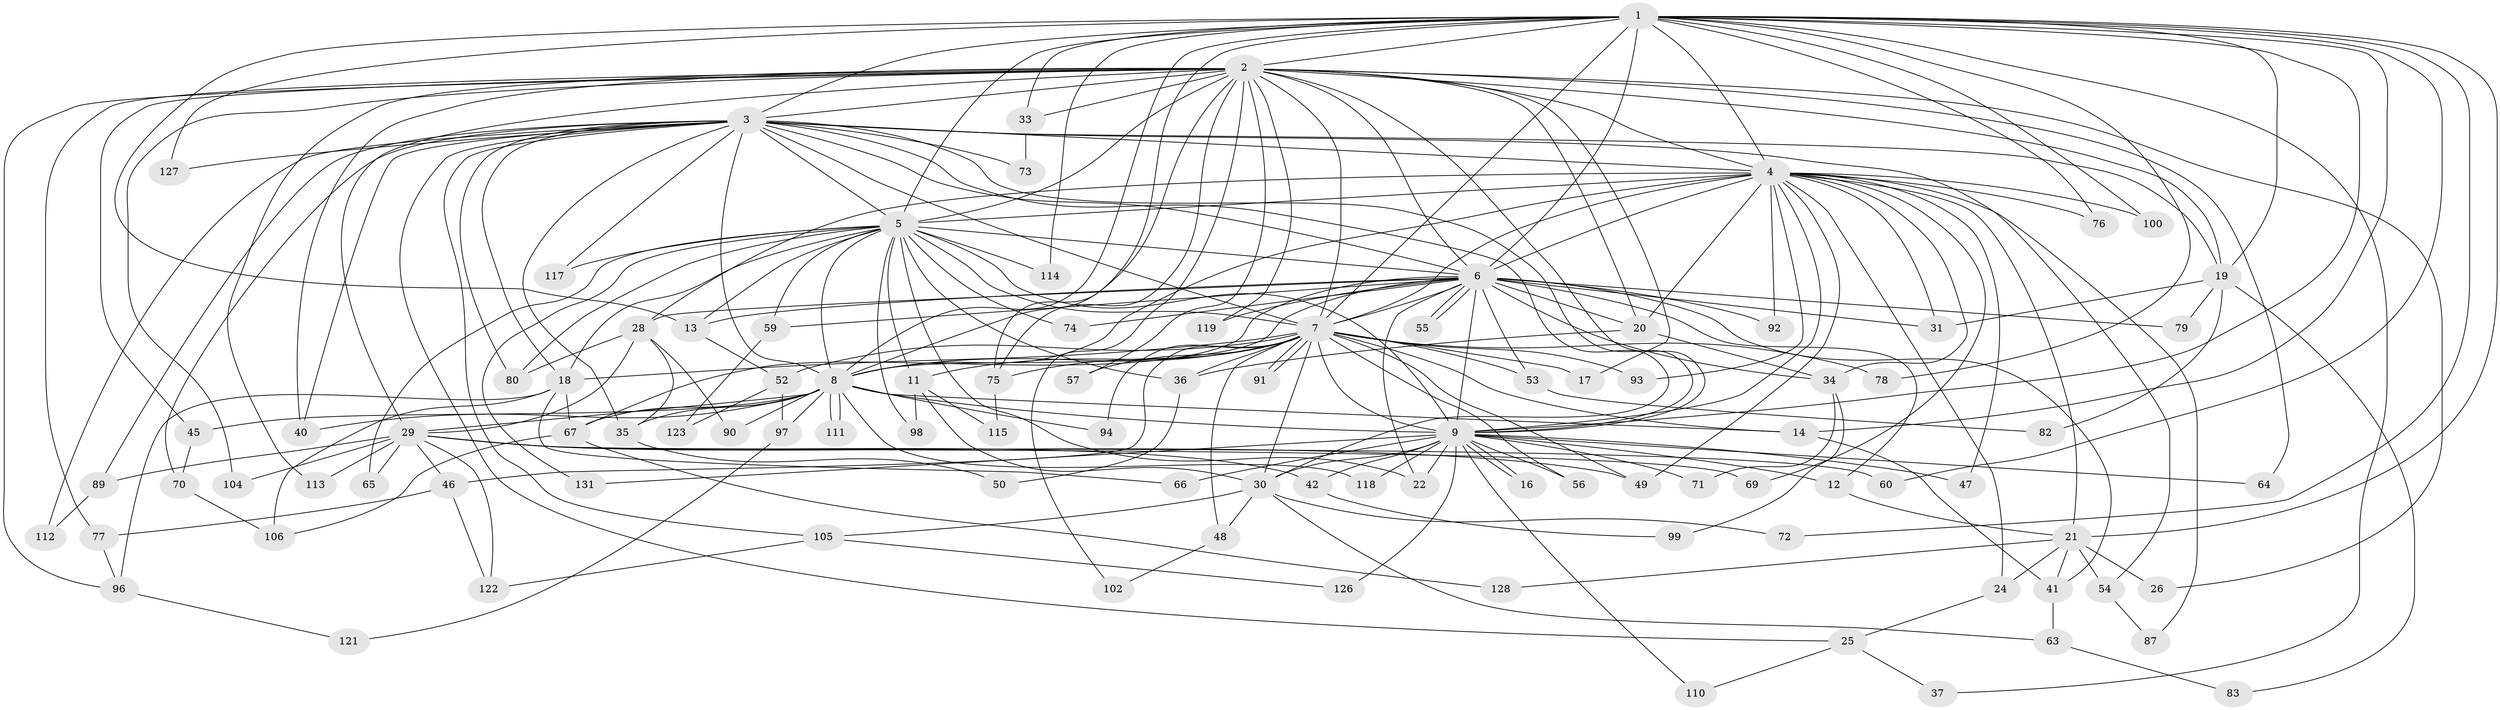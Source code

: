 // Generated by graph-tools (version 1.1) at 2025/51/02/27/25 19:51:44]
// undirected, 100 vertices, 241 edges
graph export_dot {
graph [start="1"]
  node [color=gray90,style=filled];
  1 [super="+44"];
  2 [super="+15"];
  3 [super="+62"];
  4 [super="+125"];
  5 [super="+124"];
  6 [super="+129"];
  7 [super="+10"];
  8 [super="+32"];
  9 [super="+39"];
  11 [super="+81"];
  12;
  13 [super="+109"];
  14 [super="+85"];
  16;
  17;
  18 [super="+130"];
  19 [super="+107"];
  20 [super="+27"];
  21 [super="+23"];
  22 [super="+132"];
  24;
  25;
  26;
  28 [super="+88"];
  29 [super="+68"];
  30 [super="+51"];
  31 [super="+38"];
  33;
  34 [super="+101"];
  35;
  36 [super="+58"];
  37;
  40 [super="+43"];
  41 [super="+116"];
  42;
  45;
  46 [super="+133"];
  47;
  48;
  49 [super="+61"];
  50;
  52;
  53;
  54;
  55;
  56;
  57;
  59;
  60;
  63;
  64;
  65;
  66 [super="+103"];
  67 [super="+95"];
  69;
  70;
  71;
  72;
  73;
  74;
  75 [super="+84"];
  76;
  77;
  78;
  79;
  80 [super="+86"];
  82;
  83;
  87;
  89;
  90;
  91;
  92;
  93;
  94;
  96 [super="+120"];
  97;
  98;
  99;
  100;
  102;
  104;
  105;
  106 [super="+108"];
  110;
  111;
  112;
  113;
  114;
  115;
  117;
  118;
  119;
  121;
  122;
  123;
  126;
  127;
  128;
  131;
  1 -- 2;
  1 -- 3;
  1 -- 4;
  1 -- 5;
  1 -- 6;
  1 -- 7 [weight=3];
  1 -- 8;
  1 -- 9;
  1 -- 14;
  1 -- 19;
  1 -- 21;
  1 -- 33;
  1 -- 37;
  1 -- 60;
  1 -- 72;
  1 -- 75;
  1 -- 76;
  1 -- 78;
  1 -- 100;
  1 -- 114;
  1 -- 127;
  1 -- 13;
  2 -- 3;
  2 -- 4;
  2 -- 5 [weight=2];
  2 -- 6;
  2 -- 7 [weight=2];
  2 -- 8;
  2 -- 9 [weight=2];
  2 -- 17;
  2 -- 19;
  2 -- 20;
  2 -- 26;
  2 -- 29;
  2 -- 45;
  2 -- 57;
  2 -- 64;
  2 -- 102;
  2 -- 104;
  2 -- 119;
  2 -- 33;
  2 -- 40;
  2 -- 77;
  2 -- 113;
  2 -- 96;
  2 -- 75;
  3 -- 4;
  3 -- 5;
  3 -- 6;
  3 -- 7 [weight=2];
  3 -- 8;
  3 -- 9;
  3 -- 25;
  3 -- 30;
  3 -- 40;
  3 -- 54;
  3 -- 70;
  3 -- 73;
  3 -- 80;
  3 -- 89;
  3 -- 105;
  3 -- 112;
  3 -- 117;
  3 -- 127;
  3 -- 19;
  3 -- 35;
  3 -- 18;
  4 -- 5;
  4 -- 6;
  4 -- 7 [weight=3];
  4 -- 8 [weight=2];
  4 -- 9;
  4 -- 24;
  4 -- 28;
  4 -- 34;
  4 -- 47;
  4 -- 49 [weight=2];
  4 -- 69;
  4 -- 76;
  4 -- 87;
  4 -- 92;
  4 -- 93;
  4 -- 100;
  4 -- 31;
  4 -- 20;
  4 -- 21;
  5 -- 6;
  5 -- 7 [weight=2];
  5 -- 8;
  5 -- 9;
  5 -- 11;
  5 -- 13;
  5 -- 18;
  5 -- 22;
  5 -- 59;
  5 -- 65;
  5 -- 74;
  5 -- 98;
  5 -- 114;
  5 -- 117;
  5 -- 131;
  5 -- 36;
  5 -- 80;
  6 -- 7 [weight=2];
  6 -- 8;
  6 -- 9;
  6 -- 12;
  6 -- 13;
  6 -- 20;
  6 -- 28;
  6 -- 31;
  6 -- 34;
  6 -- 41;
  6 -- 53;
  6 -- 55;
  6 -- 55;
  6 -- 59;
  6 -- 74 [weight=2];
  6 -- 79;
  6 -- 92;
  6 -- 119;
  6 -- 22;
  6 -- 67;
  7 -- 8 [weight=2];
  7 -- 9 [weight=2];
  7 -- 36;
  7 -- 48;
  7 -- 56;
  7 -- 78;
  7 -- 91;
  7 -- 91;
  7 -- 93;
  7 -- 30;
  7 -- 11;
  7 -- 75;
  7 -- 17;
  7 -- 18;
  7 -- 94;
  7 -- 46;
  7 -- 49;
  7 -- 52;
  7 -- 53;
  7 -- 57;
  7 -- 14;
  8 -- 9;
  8 -- 14;
  8 -- 29;
  8 -- 35;
  8 -- 45;
  8 -- 67;
  8 -- 90;
  8 -- 94;
  8 -- 97;
  8 -- 111;
  8 -- 111;
  8 -- 118;
  8 -- 40;
  9 -- 12;
  9 -- 16;
  9 -- 16;
  9 -- 22;
  9 -- 30 [weight=2];
  9 -- 42;
  9 -- 47;
  9 -- 56;
  9 -- 64;
  9 -- 66 [weight=2];
  9 -- 71;
  9 -- 110;
  9 -- 118;
  9 -- 126;
  9 -- 131;
  11 -- 115;
  11 -- 98;
  11 -- 30;
  12 -- 21;
  13 -- 52;
  14 -- 41;
  18 -- 66;
  18 -- 67;
  18 -- 96;
  18 -- 106;
  19 -- 31;
  19 -- 79;
  19 -- 82;
  19 -- 83;
  20 -- 36;
  20 -- 34;
  21 -- 128;
  21 -- 54;
  21 -- 24;
  21 -- 26;
  21 -- 41;
  24 -- 25;
  25 -- 37;
  25 -- 110;
  28 -- 35;
  28 -- 80;
  28 -- 90;
  28 -- 29;
  29 -- 42;
  29 -- 46;
  29 -- 60;
  29 -- 65;
  29 -- 69;
  29 -- 89;
  29 -- 104;
  29 -- 122;
  29 -- 49;
  29 -- 113;
  30 -- 48;
  30 -- 105;
  30 -- 72;
  30 -- 63;
  33 -- 73;
  34 -- 71;
  34 -- 99;
  35 -- 50;
  36 -- 50;
  41 -- 63;
  42 -- 99;
  45 -- 70;
  46 -- 77;
  46 -- 122;
  48 -- 102;
  52 -- 97;
  52 -- 123;
  53 -- 82;
  54 -- 87;
  59 -- 123;
  63 -- 83;
  67 -- 106;
  67 -- 128;
  70 -- 106;
  75 -- 115;
  77 -- 96;
  89 -- 112;
  96 -- 121;
  97 -- 121;
  105 -- 122;
  105 -- 126;
}
